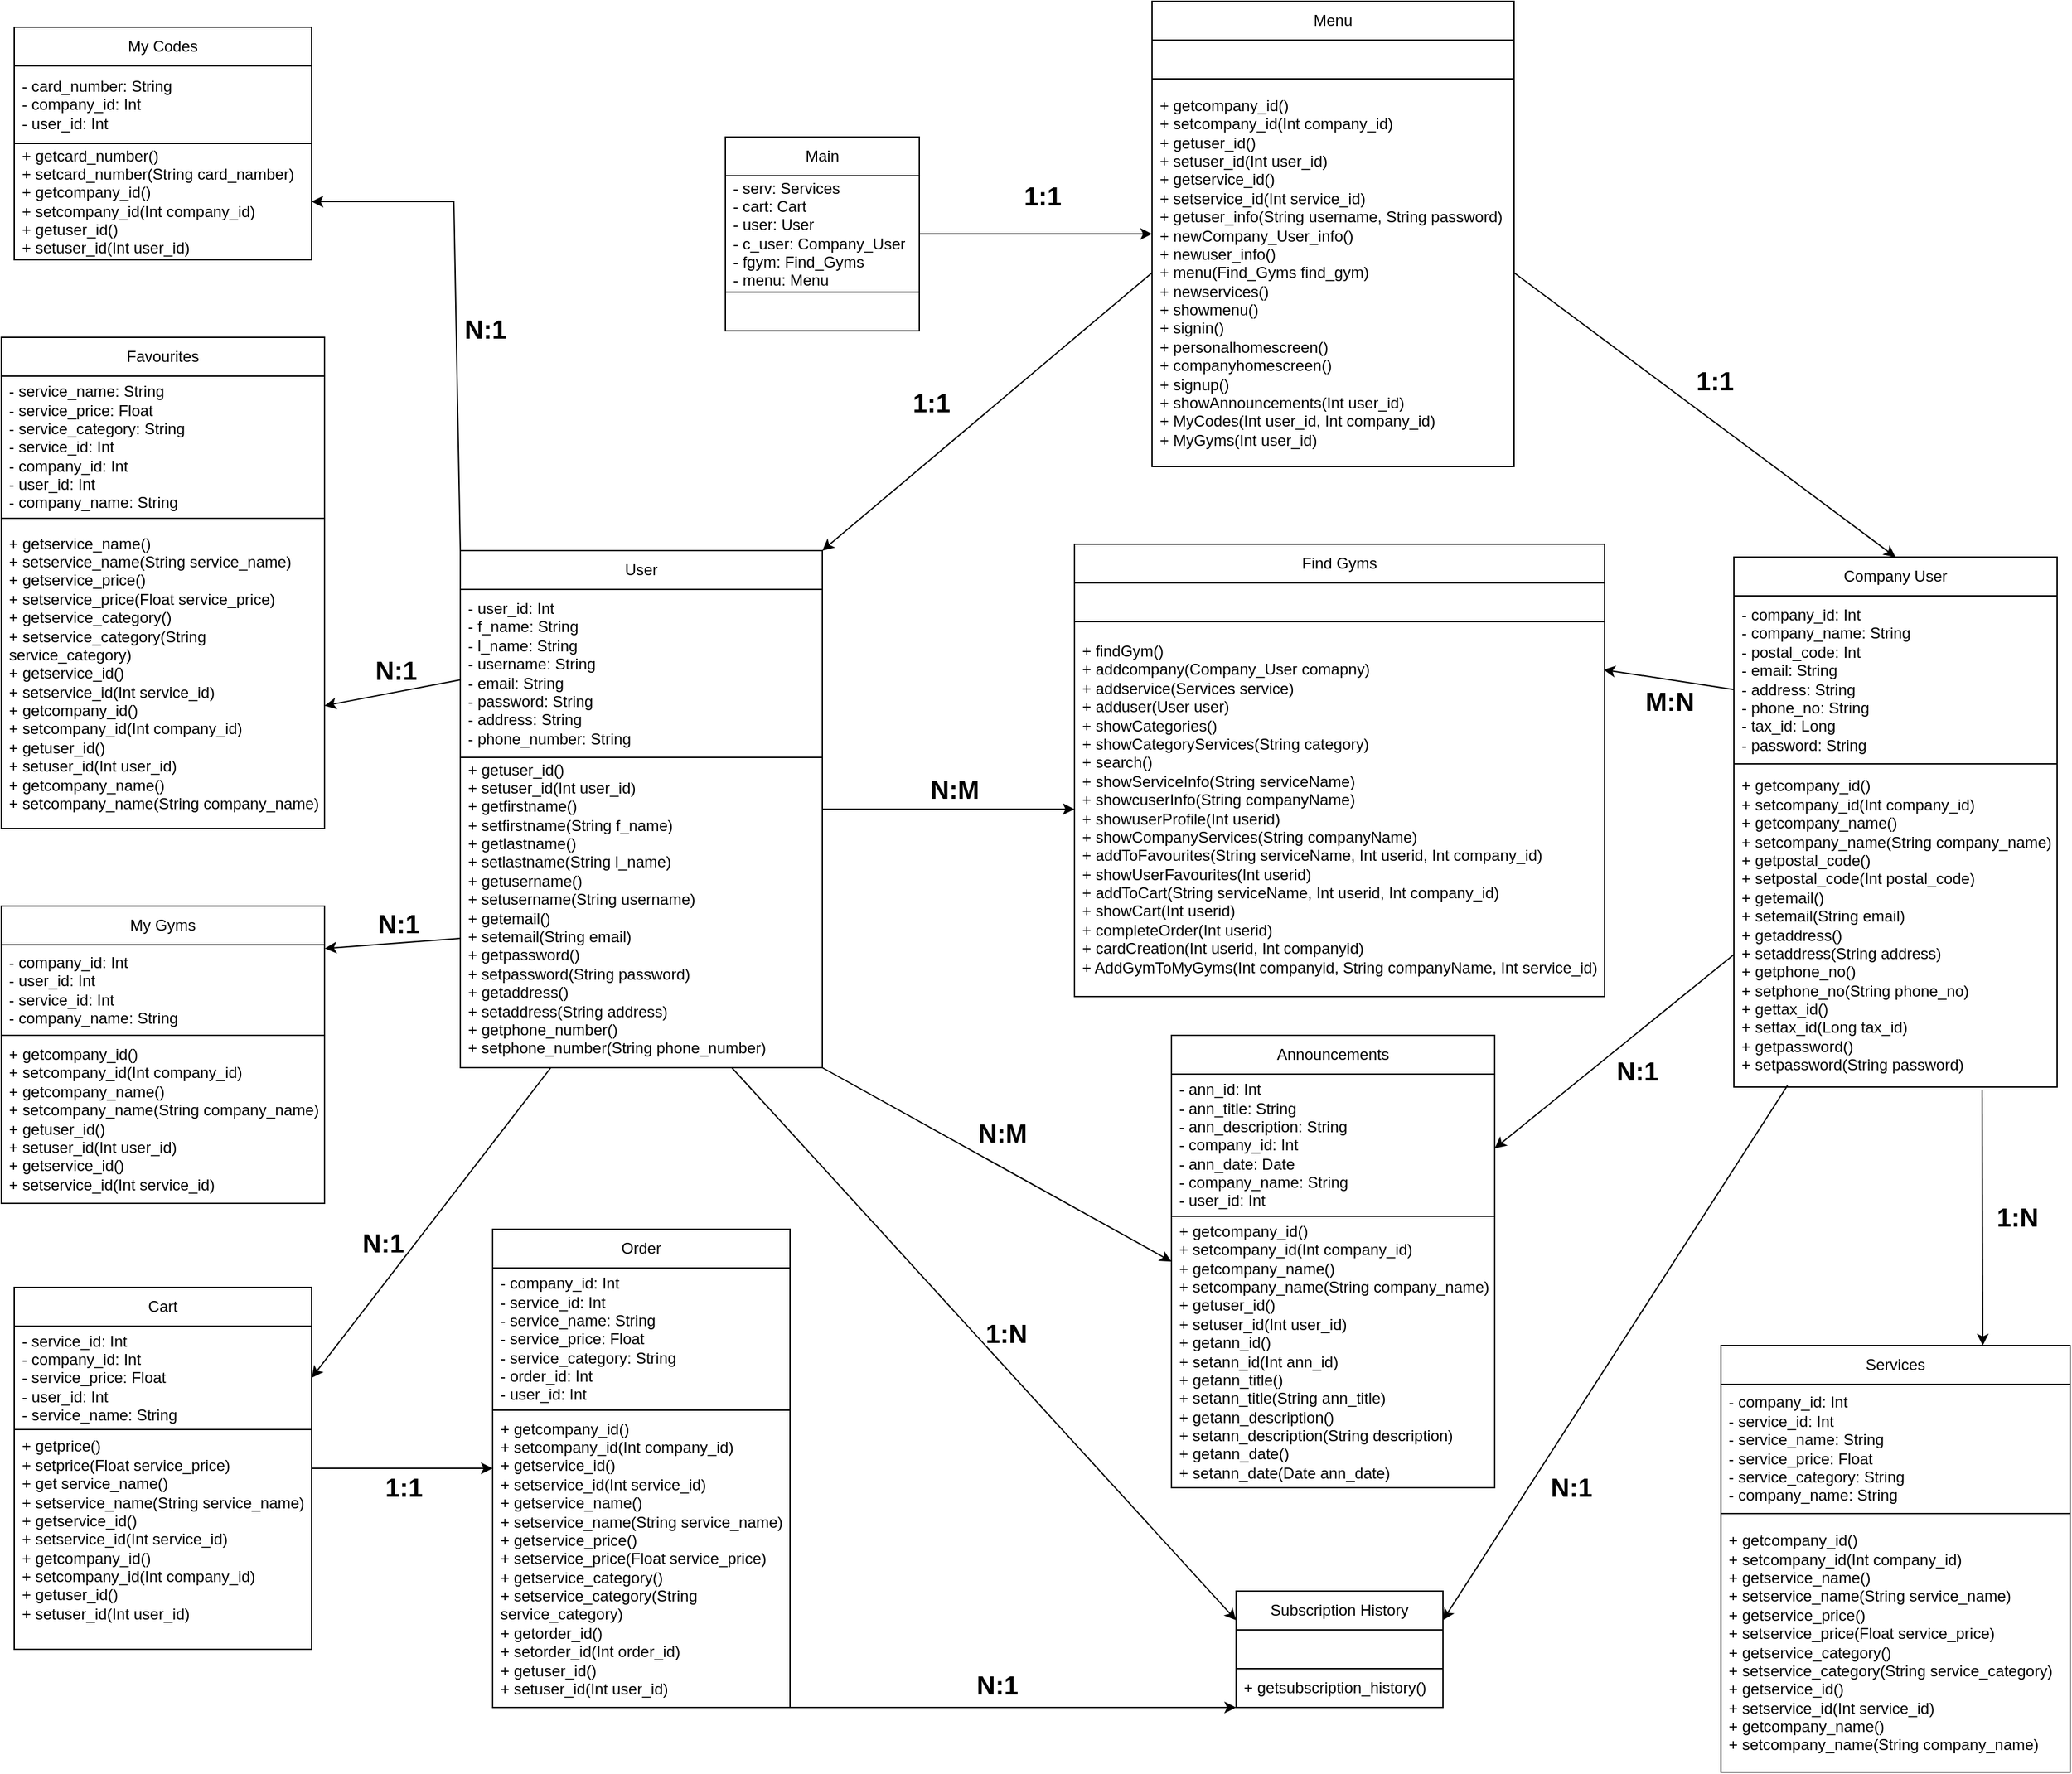 <mxfile version="27.1.1">
  <diagram name="Page-1" id="DIBcZ52hSFuPhpnZTQoB">
    <mxGraphModel dx="2605" dy="1450" grid="1" gridSize="10" guides="1" tooltips="1" connect="1" arrows="1" fold="1" page="1" pageScale="1" pageWidth="850" pageHeight="1100" background="light-dark(#FFFFFF,#FFFFFF)" math="0" shadow="0">
      <root>
        <mxCell id="0" />
        <mxCell id="1" parent="0" />
        <mxCell id="_ydNGUtrwnxu__iHTs8E-2" value="User" style="swimlane;fontStyle=0;childLayout=stackLayout;horizontal=1;startSize=30;horizontalStack=0;resizeParent=1;resizeParentMax=0;resizeLast=0;collapsible=1;marginBottom=0;whiteSpace=wrap;html=1;strokeColor=light-dark(#000000,#000000);fillColor=light-dark(#FFFFFF,#FFFFFF);fontColor=light-dark(#000000,#000000);" parent="1" vertex="1">
          <mxGeometry x="365" y="445" width="280" height="400" as="geometry" />
        </mxCell>
        <mxCell id="_ydNGUtrwnxu__iHTs8E-4" value="- user_id: Int&lt;div&gt;- f_name: String&lt;/div&gt;&lt;div&gt;- l_name: String&lt;/div&gt;&lt;div&gt;- username: String&lt;/div&gt;&lt;div&gt;- email: String&lt;/div&gt;&lt;div&gt;- password: String&lt;/div&gt;&lt;div&gt;- address: String&lt;/div&gt;&lt;div&gt;- phone_number: String&lt;/div&gt;" style="text;strokeColor=light-dark(#000000,#000000);fillColor=light-dark(#FFFFFF,#FFFFFF);align=left;verticalAlign=middle;spacingLeft=4;spacingRight=4;overflow=hidden;points=[[0,0.5],[1,0.5]];portConstraint=eastwest;rotatable=0;whiteSpace=wrap;html=1;fontColor=light-dark(#000000,#000000);" parent="_ydNGUtrwnxu__iHTs8E-2" vertex="1">
          <mxGeometry y="30" width="280" height="130" as="geometry" />
        </mxCell>
        <mxCell id="_ydNGUtrwnxu__iHTs8E-8" value="+ getuser_id()&lt;div&gt;+ setuser_id(Int user_id)&lt;/div&gt;&lt;div&gt;+ getfirstname()&lt;div&gt;+ setfirstname(String f_name)&lt;/div&gt;&lt;div&gt;+ getlastname()&lt;div&gt;+ setlastname(String l_name)&lt;/div&gt;&lt;div&gt;+ getusername()&lt;div&gt;+ setusername(String username)&lt;/div&gt;&lt;div&gt;+ getemail()&lt;div&gt;+ setemail(String email)&lt;/div&gt;&lt;div&gt;+ getpassword()&lt;div&gt;+ setpassword(String password)&lt;/div&gt;&lt;div&gt;+ getaddress()&lt;div&gt;+ setaddress(String address)&lt;/div&gt;&lt;div&gt;+ getphone_number()&lt;div&gt;+ setphone_number(String phone_number)&lt;/div&gt;&lt;div&gt;&lt;br&gt;&lt;/div&gt;&lt;/div&gt;&lt;/div&gt;&lt;/div&gt;&lt;/div&gt;&lt;/div&gt;&lt;/div&gt;&lt;/div&gt;" style="text;strokeColor=light-dark(#000000,#000000);fillColor=light-dark(#FFFFFF,#FFFFFF);align=left;verticalAlign=middle;spacingLeft=4;spacingRight=4;overflow=hidden;points=[[0,0.5],[1,0.5]];portConstraint=eastwest;rotatable=0;whiteSpace=wrap;html=1;fontColor=light-dark(#000000,#000000);" parent="_ydNGUtrwnxu__iHTs8E-2" vertex="1">
          <mxGeometry y="160" width="280" height="240" as="geometry" />
        </mxCell>
        <mxCell id="_ydNGUtrwnxu__iHTs8E-9" value="Cart" style="swimlane;fontStyle=0;childLayout=stackLayout;horizontal=1;startSize=30;horizontalStack=0;resizeParent=1;resizeParentMax=0;resizeLast=0;collapsible=1;marginBottom=0;whiteSpace=wrap;html=1;strokeColor=light-dark(#000000,#000000);fillColor=light-dark(#FFFFFF,#FFFFFF);fontColor=light-dark(#000000,#000000);" parent="1" vertex="1">
          <mxGeometry x="20" y="1015" width="230" height="280" as="geometry" />
        </mxCell>
        <mxCell id="_ydNGUtrwnxu__iHTs8E-10" value="- service_id: Int&lt;div&gt;- company_id: Int&lt;/div&gt;&lt;div&gt;- service_price: Float&lt;/div&gt;&lt;div&gt;- user_id: Int&lt;/div&gt;&lt;div&gt;- service_name: String&lt;/div&gt;" style="text;strokeColor=light-dark(#000000,#000000);fillColor=light-dark(#FFFFFF,#FFFFFF);align=left;verticalAlign=middle;spacingLeft=4;spacingRight=4;overflow=hidden;points=[[0,0.5],[1,0.5]];portConstraint=eastwest;rotatable=0;whiteSpace=wrap;html=1;fontColor=light-dark(#000000,#000000);" parent="_ydNGUtrwnxu__iHTs8E-9" vertex="1">
          <mxGeometry y="30" width="230" height="80" as="geometry" />
        </mxCell>
        <mxCell id="_ydNGUtrwnxu__iHTs8E-11" value="+ getprice()&lt;div&gt;+ setprice(Float service_price)&lt;/div&gt;&lt;div&gt;+ get service_name()&lt;/div&gt;&lt;div&gt;+ setservice_name(String service_name)&lt;/div&gt;&lt;div&gt;+ getservice_id()&lt;/div&gt;&lt;div&gt;+ setservice_id(Int service_id)&lt;/div&gt;&lt;div&gt;+ getcompany_id()&lt;/div&gt;&lt;div&gt;+ setcompany_id(Int company_id)&lt;/div&gt;&lt;div&gt;+ getuser_id()&lt;/div&gt;&lt;div&gt;+ setuser_id(Int user_id)&lt;/div&gt;&lt;div&gt;&lt;br&gt;&lt;/div&gt;" style="text;strokeColor=light-dark(#000000,#000000);fillColor=light-dark(#FFFFFF,#FFFFFF);align=left;verticalAlign=middle;spacingLeft=4;spacingRight=4;overflow=hidden;points=[[0,0.5],[1,0.5]];portConstraint=eastwest;rotatable=0;whiteSpace=wrap;html=1;fontColor=light-dark(#000000,#000000);" parent="_ydNGUtrwnxu__iHTs8E-9" vertex="1">
          <mxGeometry y="110" width="230" height="170" as="geometry" />
        </mxCell>
        <mxCell id="rbe2yqdiVSbnE7vsVnZQ-1" value="My Codes&lt;span style=&quot;color: rgba(0, 0, 0, 0); font-family: monospace; font-size: 0px; text-align: start; text-wrap-mode: nowrap;&quot;&gt;%3CmxGraphModel%3E%3Croot%3E%3CmxCell%20id%3D%220%22%2F%3E%3CmxCell%20id%3D%221%22%20parent%3D%220%22%2F%3E%3CmxCell%20id%3D%222%22%20value%3D%22List%22%20style%3D%22swimlane%3BfontStyle%3D0%3BchildLayout%3DstackLayout%3Bhorizontal%3D1%3BstartSize%3D30%3BhorizontalStack%3D0%3BresizeParent%3D1%3BresizeParentMax%3D0%3BresizeLast%3D0%3Bcollapsible%3D1%3BmarginBottom%3D0%3BwhiteSpace%3Dwrap%3Bhtml%3D1%3BstrokeColor%3Dlight-dark(%23000000%2C%23000000)%3BfillColor%3Dlight-dark(%23FFFFFF%2C%23FFFFFF)%3BfontColor%3Dlight-dark(%23000000%2C%23000000)%3B%22%20vertex%3D%221%22%20parent%3D%221%22%3E%3CmxGeometry%20x%3D%22190%22%20y%3D%22260%22%20width%3D%22140%22%20height%3D%2290%22%20as%3D%22geometry%22%2F%3E%3C%2FmxCell%3E%3CmxCell%20id%3D%223%22%20value%3D%22Item%202%22%20style%3D%22text%3BstrokeColor%3Dlight-dark(%23000000%2C%23000000)%3BfillColor%3Dlight-dark(%23FFFFFF%2C%23FFFFFF)%3Balign%3Dleft%3BverticalAlign%3Dmiddle%3BspacingLeft%3D4%3BspacingRight%3D4%3Boverflow%3Dhidden%3Bpoints%3D%5B%5B0%2C0.5%5D%2C%5B1%2C0.5%5D%5D%3BportConstraint%3Deastwest%3Brotatable%3D0%3BwhiteSpace%3Dwrap%3Bhtml%3D1%3BfontColor%3Dlight-dark(%23000000%2C%23000000)%3B%22%20vertex%3D%221%22%20parent%3D%222%22%3E%3CmxGeometry%20y%3D%2230%22%20width%3D%22140%22%20height%3D%2230%22%20as%3D%22geometry%22%2F%3E%3C%2FmxCell%3E%3CmxCell%20id%3D%224%22%20value%3D%22Item%202%22%20style%3D%22text%3BstrokeColor%3Dlight-dark(%23000000%2C%23000000)%3BfillColor%3Dlight-dark(%23FFFFFF%2C%23FFFFFF)%3Balign%3Dleft%3BverticalAlign%3Dmiddle%3BspacingLeft%3D4%3BspacingRight%3D4%3Boverflow%3Dhidden%3Bpoints%3D%5B%5B0%2C0.5%5D%2C%5B1%2C0.5%5D%5D%3BportConstraint%3Deastwest%3Brotatable%3D0%3BwhiteSpace%3Dwrap%3Bhtml%3D1%3BfontColor%3Dlight-dark(%23000000%2C%23000000)%3B%22%20vertex%3D%221%22%20parent%3D%222%22%3E%3CmxGeometry%20y%3D%2260%22%20width%3D%22140%22%20height%3D%2230%22%20as%3D%22geometry%22%2F%3E%3C%2FmxCell%3E%3C%2Froot%3E%3C%2FmxGraphModel%3E&lt;/span&gt;" style="swimlane;fontStyle=0;childLayout=stackLayout;horizontal=1;startSize=30;horizontalStack=0;resizeParent=1;resizeParentMax=0;resizeLast=0;collapsible=1;marginBottom=0;whiteSpace=wrap;html=1;strokeColor=light-dark(#000000,#000000);fillColor=light-dark(#FFFFFF,#FFFFFF);fontColor=light-dark(#000000,#000000);" parent="1" vertex="1">
          <mxGeometry x="20" y="40" width="230" height="180" as="geometry" />
        </mxCell>
        <mxCell id="rbe2yqdiVSbnE7vsVnZQ-2" value="- card_number: String&lt;div&gt;- company_id: Int&lt;/div&gt;&lt;div&gt;- user_id: Int&lt;/div&gt;" style="text;strokeColor=light-dark(#000000,#000000);fillColor=light-dark(#FFFFFF,#FFFFFF);align=left;verticalAlign=middle;spacingLeft=4;spacingRight=4;overflow=hidden;points=[[0,0.5],[1,0.5]];portConstraint=eastwest;rotatable=0;whiteSpace=wrap;html=1;fontColor=light-dark(#000000,#000000);" parent="rbe2yqdiVSbnE7vsVnZQ-1" vertex="1">
          <mxGeometry y="30" width="230" height="60" as="geometry" />
        </mxCell>
        <mxCell id="rbe2yqdiVSbnE7vsVnZQ-3" value="+ getcard_number()&lt;div&gt;+ setcard_number(String card_namber)&lt;/div&gt;&lt;div&gt;+ getcompany_id()&lt;/div&gt;&lt;div&gt;+ setcompany_id(Int company_id)&lt;/div&gt;&lt;div&gt;+ getuser_id()&lt;/div&gt;&lt;div&gt;+ setuser_id(Int user_id)&lt;/div&gt;" style="text;strokeColor=light-dark(#000000,#000000);fillColor=light-dark(#FFFFFF,#FFFFFF);align=left;verticalAlign=middle;spacingLeft=4;spacingRight=4;overflow=hidden;points=[[0,0.5],[1,0.5]];portConstraint=eastwest;rotatable=0;whiteSpace=wrap;html=1;fontColor=light-dark(#000000,#000000);" parent="rbe2yqdiVSbnE7vsVnZQ-1" vertex="1">
          <mxGeometry y="90" width="230" height="90" as="geometry" />
        </mxCell>
        <mxCell id="rbe2yqdiVSbnE7vsVnZQ-4" value="Favourites" style="swimlane;fontStyle=0;childLayout=stackLayout;horizontal=1;startSize=30;horizontalStack=0;resizeParent=1;resizeParentMax=0;resizeLast=0;collapsible=1;marginBottom=0;whiteSpace=wrap;html=1;strokeColor=light-dark(#000000,#000000);fillColor=light-dark(#FFFFFF,#FFFFFF);fontColor=light-dark(#000000,#000000);" parent="1" vertex="1">
          <mxGeometry x="10" y="280" width="250" height="380" as="geometry" />
        </mxCell>
        <mxCell id="rbe2yqdiVSbnE7vsVnZQ-5" value="- service_name: String&lt;div&gt;- service_price: Float&lt;/div&gt;&lt;div&gt;- service_category: String&lt;/div&gt;&lt;div&gt;- service_id: Int&lt;/div&gt;&lt;div&gt;- company_id: Int&lt;/div&gt;&lt;div&gt;- user_id: Int&lt;/div&gt;&lt;div&gt;- company_name: String&lt;/div&gt;" style="text;strokeColor=light-dark(#000000,#000000);fillColor=light-dark(#FFFFFF,#FFFFFF);align=left;verticalAlign=middle;spacingLeft=4;spacingRight=4;overflow=hidden;points=[[0,0.5],[1,0.5]];portConstraint=eastwest;rotatable=0;whiteSpace=wrap;html=1;fontColor=light-dark(#000000,#000000);" parent="rbe2yqdiVSbnE7vsVnZQ-4" vertex="1">
          <mxGeometry y="30" width="250" height="110" as="geometry" />
        </mxCell>
        <mxCell id="rbe2yqdiVSbnE7vsVnZQ-6" value="+ getservice_name()&lt;div&gt;+ setservice_name(String service_name)&lt;/div&gt;&lt;div&gt;+ getservice_price()&lt;/div&gt;&lt;div&gt;+ setservice_price(Float service_price)&lt;/div&gt;&lt;div&gt;+ getservice_category()&lt;/div&gt;&lt;div&gt;+ setservice_category(String service_category)&lt;/div&gt;&lt;div&gt;+ getservice_id()&lt;/div&gt;&lt;div&gt;+ setservice_id(Int service_id)&lt;/div&gt;&lt;div&gt;+ getcompany_id()&lt;/div&gt;&lt;div&gt;+ setcompany_id(Int company_id)&lt;/div&gt;&lt;div&gt;+ getuser_id()&lt;/div&gt;&lt;div&gt;+ setuser_id(Int user_id)&lt;/div&gt;&lt;div&gt;+ getcompany_name()&lt;/div&gt;&lt;div&gt;+ setcompany_name(String company_name)&lt;/div&gt;" style="text;strokeColor=light-dark(#000000,#000000);fillColor=light-dark(#FFFFFF,#FFFFFF);align=left;verticalAlign=middle;spacingLeft=4;spacingRight=4;overflow=hidden;points=[[0,0.5],[1,0.5]];portConstraint=eastwest;rotatable=0;whiteSpace=wrap;html=1;fontColor=light-dark(#000000,#000000);" parent="rbe2yqdiVSbnE7vsVnZQ-4" vertex="1">
          <mxGeometry y="140" width="250" height="240" as="geometry" />
        </mxCell>
        <mxCell id="rbe2yqdiVSbnE7vsVnZQ-7" value="My Gyms" style="swimlane;fontStyle=0;childLayout=stackLayout;horizontal=1;startSize=30;horizontalStack=0;resizeParent=1;resizeParentMax=0;resizeLast=0;collapsible=1;marginBottom=0;whiteSpace=wrap;html=1;strokeColor=light-dark(#000000,#000000);fillColor=light-dark(#FFFFFF,#FFFFFF);fontColor=light-dark(#000000,#000000);" parent="1" vertex="1">
          <mxGeometry x="10" y="720" width="250" height="230" as="geometry" />
        </mxCell>
        <mxCell id="rbe2yqdiVSbnE7vsVnZQ-8" value="- company_id: Int&lt;div&gt;- user_id: Int&lt;/div&gt;&lt;div&gt;- service_id: Int&lt;/div&gt;&lt;div&gt;- company_name: String&lt;/div&gt;" style="text;strokeColor=light-dark(#000000,#000000);fillColor=light-dark(#FFFFFF,#FFFFFF);align=left;verticalAlign=middle;spacingLeft=4;spacingRight=4;overflow=hidden;points=[[0,0.5],[1,0.5]];portConstraint=eastwest;rotatable=0;whiteSpace=wrap;html=1;fontColor=light-dark(#000000,#000000);" parent="rbe2yqdiVSbnE7vsVnZQ-7" vertex="1">
          <mxGeometry y="30" width="250" height="70" as="geometry" />
        </mxCell>
        <mxCell id="rbe2yqdiVSbnE7vsVnZQ-9" value="+ getcompany_id()&lt;div&gt;+ setcompany_id(Int company_id)&lt;/div&gt;&lt;div&gt;+ getcompany_name()&lt;/div&gt;&lt;div&gt;+ setcompany_name(String company_name)&lt;/div&gt;&lt;div&gt;+ getuser_id()&lt;/div&gt;&lt;div&gt;+ setuser_id(Int user_id)&lt;/div&gt;&lt;div&gt;+ getservice_id()&lt;/div&gt;&lt;div&gt;+ setservice_id(Int service_id)&lt;/div&gt;" style="text;strokeColor=light-dark(#000000,#000000);fillColor=light-dark(#FFFFFF,#FFFFFF);align=left;verticalAlign=middle;spacingLeft=4;spacingRight=4;overflow=hidden;points=[[0,0.5],[1,0.5]];portConstraint=eastwest;rotatable=0;whiteSpace=wrap;html=1;fontColor=light-dark(#000000,#000000);" parent="rbe2yqdiVSbnE7vsVnZQ-7" vertex="1">
          <mxGeometry y="100" width="250" height="130" as="geometry" />
        </mxCell>
        <mxCell id="rbe2yqdiVSbnE7vsVnZQ-10" value="Find Gyms" style="swimlane;fontStyle=0;childLayout=stackLayout;horizontal=1;startSize=30;horizontalStack=0;resizeParent=1;resizeParentMax=0;resizeLast=0;collapsible=1;marginBottom=0;whiteSpace=wrap;html=1;strokeColor=light-dark(#000000,#000000);fillColor=light-dark(#FFFFFF,#FFFFFF);fontColor=light-dark(#000000,#000000);" parent="1" vertex="1">
          <mxGeometry x="840" y="440" width="410" height="350" as="geometry" />
        </mxCell>
        <mxCell id="rbe2yqdiVSbnE7vsVnZQ-11" value="" style="text;strokeColor=light-dark(#000000,#000000);fillColor=light-dark(#FFFFFF,#FFFFFF);align=left;verticalAlign=middle;spacingLeft=4;spacingRight=4;overflow=hidden;points=[[0,0.5],[1,0.5]];portConstraint=eastwest;rotatable=0;whiteSpace=wrap;html=1;fontColor=light-dark(#000000,#000000);" parent="rbe2yqdiVSbnE7vsVnZQ-10" vertex="1">
          <mxGeometry y="30" width="410" height="30" as="geometry" />
        </mxCell>
        <mxCell id="rbe2yqdiVSbnE7vsVnZQ-12" value="+ findGym()&lt;div&gt;+ addcompany(Company_User comapny)&lt;/div&gt;&lt;div&gt;+ addservice(Services service)&lt;/div&gt;&lt;div&gt;+ adduser(User user)&lt;/div&gt;&lt;div&gt;+ showCategories()&lt;/div&gt;&lt;div&gt;+ showCategoryServices(String category)&lt;/div&gt;&lt;div&gt;+ search()&lt;/div&gt;&lt;div&gt;+ showServiceInfo(String serviceName)&lt;/div&gt;&lt;div&gt;+ showcuserInfo(String companyName)&lt;/div&gt;&lt;div&gt;+ showuserProfile(Int userid&lt;span style=&quot;background-color: transparent;&quot;&gt;)&lt;/span&gt;&lt;/div&gt;&lt;div&gt;&lt;span style=&quot;background-color: transparent;&quot;&gt;+ showCompanyServices(String companyName)&lt;/span&gt;&lt;/div&gt;&lt;div&gt;&lt;span style=&quot;background-color: transparent;&quot;&gt;+ addToFavourites(String serviceName, Int userid, Int company_id)&lt;/span&gt;&lt;/div&gt;&lt;div&gt;+ showUserFavourites(Int userid)&lt;/div&gt;&lt;div&gt;+ addToCart(String serviceName, Int userid, Int company_id)&lt;/div&gt;&lt;div&gt;+ showCart(Int userid)&lt;/div&gt;&lt;div&gt;+ completeOrder(Int userid)&lt;/div&gt;&lt;div&gt;+ cardCreation(Int userid, Int companyid)&lt;/div&gt;&lt;div&gt;+ AddGymToMyGyms(Int companyid, String companyName, Int service_id)&lt;/div&gt;" style="text;strokeColor=light-dark(#000000,#000000);fillColor=light-dark(#FFFFFF,#FFFFFF);align=left;verticalAlign=middle;spacingLeft=4;spacingRight=4;overflow=hidden;points=[[0,0.5],[1,0.5]];portConstraint=eastwest;rotatable=0;whiteSpace=wrap;html=1;fontColor=light-dark(#000000,#000000);" parent="rbe2yqdiVSbnE7vsVnZQ-10" vertex="1">
          <mxGeometry y="60" width="410" height="290" as="geometry" />
        </mxCell>
        <mxCell id="rbe2yqdiVSbnE7vsVnZQ-16" value="Company User" style="swimlane;fontStyle=0;childLayout=stackLayout;horizontal=1;startSize=30;horizontalStack=0;resizeParent=1;resizeParentMax=0;resizeLast=0;collapsible=1;marginBottom=0;whiteSpace=wrap;html=1;strokeColor=light-dark(#000000,#000000);fillColor=light-dark(#FFFFFF,#FFFFFF);fontColor=light-dark(#000000,#000000);" parent="1" vertex="1">
          <mxGeometry x="1350" y="450" width="250" height="410" as="geometry" />
        </mxCell>
        <mxCell id="rbe2yqdiVSbnE7vsVnZQ-17" value="- company_id: Int&lt;div&gt;- company_name: String&lt;/div&gt;&lt;div&gt;- postal_code: Int&lt;/div&gt;&lt;div&gt;- email: String&lt;/div&gt;&lt;div&gt;- address: String&lt;/div&gt;&lt;div&gt;- phone_no: String&lt;/div&gt;&lt;div&gt;- tax_id: Long&lt;/div&gt;&lt;div&gt;- password: String&lt;/div&gt;" style="text;strokeColor=light-dark(#000000,#000000);fillColor=light-dark(#FFFFFF,#FFFFFF);align=left;verticalAlign=middle;spacingLeft=4;spacingRight=4;overflow=hidden;points=[[0,0.5],[1,0.5]];portConstraint=eastwest;rotatable=0;whiteSpace=wrap;html=1;fontColor=light-dark(#000000,#000000);" parent="rbe2yqdiVSbnE7vsVnZQ-16" vertex="1">
          <mxGeometry y="30" width="250" height="130" as="geometry" />
        </mxCell>
        <mxCell id="rbe2yqdiVSbnE7vsVnZQ-18" value="&lt;div&gt;&lt;span style=&quot;background-color: transparent;&quot;&gt;+ getcompany_id()&lt;/span&gt;&lt;/div&gt;&lt;div&gt;+ setcompany_id(Int company_id)&lt;/div&gt;&lt;div&gt;+ getcompany_name()&lt;/div&gt;&lt;div&gt;+ setcompany_name(String company_name)&lt;/div&gt;&lt;div&gt;&lt;div&gt;&lt;span style=&quot;background-color: transparent;&quot;&gt;+ getpostal_code()&lt;/span&gt;&lt;/div&gt;&lt;div&gt;+ setpostal_code(Int postal_code)&lt;/div&gt;&lt;div&gt;+ getemail()&lt;/div&gt;&lt;div&gt;+ setemail(String email)&lt;/div&gt;&lt;/div&gt;&lt;div&gt;&lt;div&gt;&lt;span style=&quot;background-color: transparent;&quot;&gt;+ getaddress()&lt;/span&gt;&lt;/div&gt;&lt;div&gt;+ setaddress(String address)&lt;/div&gt;&lt;div&gt;+ getphone_no()&lt;/div&gt;&lt;div&gt;+ setphone_no(String phone_no)&lt;/div&gt;&lt;/div&gt;&lt;div&gt;&lt;div&gt;&lt;span style=&quot;background-color: transparent;&quot;&gt;+ gettax_id()&lt;/span&gt;&lt;/div&gt;&lt;div&gt;+ settax_id(Long tax_id)&lt;/div&gt;&lt;div&gt;+ getpassword()&lt;/div&gt;&lt;div&gt;+ setpassword(String password)&lt;/div&gt;&lt;/div&gt;" style="text;strokeColor=light-dark(#000000,#000000);fillColor=light-dark(#FFFFFF,#FFFFFF);align=left;verticalAlign=middle;spacingLeft=4;spacingRight=4;overflow=hidden;points=[[0,0.5],[1,0.5]];portConstraint=eastwest;rotatable=0;whiteSpace=wrap;html=1;fontColor=light-dark(#000000,#000000);" parent="rbe2yqdiVSbnE7vsVnZQ-16" vertex="1">
          <mxGeometry y="160" width="250" height="250" as="geometry" />
        </mxCell>
        <mxCell id="rbe2yqdiVSbnE7vsVnZQ-19" value="Subscription History" style="swimlane;fontStyle=0;childLayout=stackLayout;horizontal=1;startSize=30;horizontalStack=0;resizeParent=1;resizeParentMax=0;resizeLast=0;collapsible=1;marginBottom=0;whiteSpace=wrap;html=1;strokeColor=light-dark(#000000,#000000);fillColor=light-dark(#FFFFFF,#FFFFFF);fontColor=light-dark(#000000,#000000);" parent="1" vertex="1">
          <mxGeometry x="965" y="1250" width="160" height="90" as="geometry" />
        </mxCell>
        <mxCell id="rbe2yqdiVSbnE7vsVnZQ-20" value="" style="text;strokeColor=light-dark(#000000,#000000);fillColor=light-dark(#FFFFFF,#FFFFFF);align=left;verticalAlign=middle;spacingLeft=4;spacingRight=4;overflow=hidden;points=[[0,0.5],[1,0.5]];portConstraint=eastwest;rotatable=0;whiteSpace=wrap;html=1;fontColor=light-dark(#000000,#000000);" parent="rbe2yqdiVSbnE7vsVnZQ-19" vertex="1">
          <mxGeometry y="30" width="160" height="30" as="geometry" />
        </mxCell>
        <mxCell id="rbe2yqdiVSbnE7vsVnZQ-21" value="+ getsubscription_history()" style="text;strokeColor=light-dark(#000000,#000000);fillColor=light-dark(#FFFFFF,#FFFFFF);align=left;verticalAlign=middle;spacingLeft=4;spacingRight=4;overflow=hidden;points=[[0,0.5],[1,0.5]];portConstraint=eastwest;rotatable=0;whiteSpace=wrap;html=1;fontColor=light-dark(#000000,#000000);" parent="rbe2yqdiVSbnE7vsVnZQ-19" vertex="1">
          <mxGeometry y="60" width="160" height="30" as="geometry" />
        </mxCell>
        <mxCell id="rbe2yqdiVSbnE7vsVnZQ-22" value="Services" style="swimlane;fontStyle=0;childLayout=stackLayout;horizontal=1;startSize=30;horizontalStack=0;resizeParent=1;resizeParentMax=0;resizeLast=0;collapsible=1;marginBottom=0;whiteSpace=wrap;html=1;strokeColor=light-dark(#000000,#000000);fillColor=light-dark(#FFFFFF,#FFFFFF);fontColor=light-dark(#000000,#000000);" parent="1" vertex="1">
          <mxGeometry x="1340" y="1060" width="270" height="330" as="geometry" />
        </mxCell>
        <mxCell id="rbe2yqdiVSbnE7vsVnZQ-23" value="- company_id: Int&lt;div&gt;- service_id: Int&lt;/div&gt;&lt;div&gt;- service_name: String&lt;/div&gt;&lt;div&gt;- service_price: Float&lt;/div&gt;&lt;div&gt;- service_category: String&lt;/div&gt;&lt;div&gt;- company_name: String&lt;/div&gt;" style="text;strokeColor=light-dark(#000000,#000000);fillColor=light-dark(#FFFFFF,#FFFFFF);align=left;verticalAlign=middle;spacingLeft=4;spacingRight=4;overflow=hidden;points=[[0,0.5],[1,0.5]];portConstraint=eastwest;rotatable=0;whiteSpace=wrap;html=1;fontColor=light-dark(#000000,#000000);" parent="rbe2yqdiVSbnE7vsVnZQ-22" vertex="1">
          <mxGeometry y="30" width="270" height="100" as="geometry" />
        </mxCell>
        <mxCell id="rbe2yqdiVSbnE7vsVnZQ-24" value="&lt;div&gt;+ getcompany_id()&lt;/div&gt;&lt;div&gt;+ setcompany_id(Int company_id)&lt;/div&gt;&lt;div&gt;+ getservice_name()&lt;div&gt;+ setservice_name(String service_name)&lt;/div&gt;&lt;div&gt;+ getservice_price()&lt;/div&gt;&lt;div&gt;+ setservice_price(Float service_price)&lt;/div&gt;&lt;div&gt;+ getservice_category()&lt;/div&gt;&lt;div&gt;+ setservice_category(String service_category)&lt;/div&gt;&lt;div&gt;+ getservice_id()&lt;/div&gt;&lt;div&gt;+ setservice_id(Int service_id)&lt;/div&gt;&lt;div&gt;&lt;span style=&quot;background-color: transparent;&quot;&gt;+ getcompany_name()&lt;/span&gt;&lt;/div&gt;&lt;div&gt;+ setcompany_name(String company_name)&lt;/div&gt;&lt;/div&gt;" style="text;strokeColor=light-dark(#000000,#000000);fillColor=light-dark(#FFFFFF,#FFFFFF);align=left;verticalAlign=middle;spacingLeft=4;spacingRight=4;overflow=hidden;points=[[0,0.5],[1,0.5]];portConstraint=eastwest;rotatable=0;whiteSpace=wrap;html=1;fontColor=light-dark(#000000,#000000);" parent="rbe2yqdiVSbnE7vsVnZQ-22" vertex="1">
          <mxGeometry y="130" width="270" height="200" as="geometry" />
        </mxCell>
        <mxCell id="rbe2yqdiVSbnE7vsVnZQ-32" value="" style="endArrow=classic;html=1;rounded=0;strokeColor=light-dark(#000000,#000000);entryX=0;entryY=0.5;entryDx=0;entryDy=0;exitX=1;exitY=0.5;exitDx=0;exitDy=0;" parent="1" source="_ydNGUtrwnxu__iHTs8E-2" target="rbe2yqdiVSbnE7vsVnZQ-12" edge="1">
          <mxGeometry width="50" height="50" relative="1" as="geometry">
            <mxPoint x="420" y="356" as="sourcePoint" />
            <mxPoint x="580" y="463" as="targetPoint" />
            <Array as="points" />
          </mxGeometry>
        </mxCell>
        <mxCell id="rbe2yqdiVSbnE7vsVnZQ-33" value="" style="endArrow=classic;html=1;rounded=0;strokeColor=light-dark(#000000,#000000);entryX=1;entryY=0.75;entryDx=0;entryDy=0;exitX=0;exitY=0.25;exitDx=0;exitDy=0;" parent="1" target="rbe2yqdiVSbnE7vsVnZQ-4" edge="1" source="_ydNGUtrwnxu__iHTs8E-2">
          <mxGeometry width="50" height="50" relative="1" as="geometry">
            <mxPoint x="230" y="466" as="sourcePoint" />
            <mxPoint x="240" y="558" as="targetPoint" />
            <Array as="points" />
          </mxGeometry>
        </mxCell>
        <mxCell id="rbe2yqdiVSbnE7vsVnZQ-34" value="" style="endArrow=classic;html=1;rounded=0;strokeColor=light-dark(#000000,#000000);exitX=0;exitY=0;exitDx=0;exitDy=0;entryX=1;entryY=0.75;entryDx=0;entryDy=0;" parent="1" source="_ydNGUtrwnxu__iHTs8E-2" target="rbe2yqdiVSbnE7vsVnZQ-1" edge="1">
          <mxGeometry width="50" height="50" relative="1" as="geometry">
            <mxPoint x="210" y="358" as="sourcePoint" />
            <mxPoint x="310" y="286" as="targetPoint" />
            <Array as="points">
              <mxPoint x="360" y="175" />
            </Array>
          </mxGeometry>
        </mxCell>
        <mxCell id="fd8RUs7CUl5_DiuP1nIO-7" value="Order" style="swimlane;fontStyle=0;childLayout=stackLayout;horizontal=1;startSize=30;horizontalStack=0;resizeParent=1;resizeParentMax=0;resizeLast=0;collapsible=1;marginBottom=0;whiteSpace=wrap;html=1;strokeColor=light-dark(#000000,#000000);fillColor=light-dark(#FFFFFF,#FFFFFF);fontColor=light-dark(#000000,#000000);" vertex="1" parent="1">
          <mxGeometry x="390" y="970" width="230" height="370" as="geometry" />
        </mxCell>
        <mxCell id="fd8RUs7CUl5_DiuP1nIO-8" value="- company_id: Int&lt;div&gt;- service_id: Int&lt;/div&gt;&lt;div&gt;- service_name: String&lt;/div&gt;&lt;div&gt;- service_price: Float&lt;/div&gt;&lt;div&gt;- service_category: String&lt;/div&gt;&lt;div&gt;- order_id: Int&lt;/div&gt;&lt;div&gt;- user_id: Int&lt;/div&gt;" style="text;strokeColor=light-dark(#000000,#000000);fillColor=light-dark(#FFFFFF,#FFFFFF);align=left;verticalAlign=middle;spacingLeft=4;spacingRight=4;overflow=hidden;points=[[0,0.5],[1,0.5]];portConstraint=eastwest;rotatable=0;whiteSpace=wrap;html=1;fontColor=light-dark(#000000,#000000);" vertex="1" parent="fd8RUs7CUl5_DiuP1nIO-7">
          <mxGeometry y="30" width="230" height="110" as="geometry" />
        </mxCell>
        <mxCell id="fd8RUs7CUl5_DiuP1nIO-9" value="+ getcompany_id()&lt;div&gt;+ setcompany_id(Int company_id)&lt;/div&gt;&lt;div&gt;+ getservice_id()&lt;/div&gt;&lt;div&gt;+ setservice_id(Int service_id)&lt;/div&gt;&lt;div&gt;+ getservice_name()&lt;/div&gt;&lt;div&gt;+ setservice_name(String service_name)&lt;/div&gt;&lt;div&gt;+ getservice_price()&lt;/div&gt;&lt;div&gt;+ setservice_price(Float service_price)&lt;/div&gt;&lt;div&gt;+ getservice_category()&lt;/div&gt;&lt;div&gt;+ setservice_category(String service_category)&lt;br&gt;+ getorder_id()&lt;/div&gt;&lt;div&gt;+ setorder_id(Int order_id)&lt;/div&gt;&lt;div&gt;+ getuser_id()&lt;/div&gt;&lt;div&gt;+ setuser_id(Int user_id)&lt;/div&gt;" style="text;strokeColor=light-dark(#000000,#000000);fillColor=light-dark(#FFFFFF,#FFFFFF);align=left;verticalAlign=middle;spacingLeft=4;spacingRight=4;overflow=hidden;points=[[0,0.5],[1,0.5]];portConstraint=eastwest;rotatable=0;whiteSpace=wrap;html=1;fontColor=light-dark(#000000,#000000);" vertex="1" parent="fd8RUs7CUl5_DiuP1nIO-7">
          <mxGeometry y="140" width="230" height="230" as="geometry" />
        </mxCell>
        <mxCell id="fd8RUs7CUl5_DiuP1nIO-10" value="Main" style="swimlane;fontStyle=0;childLayout=stackLayout;horizontal=1;startSize=30;horizontalStack=0;resizeParent=1;resizeParentMax=0;resizeLast=0;collapsible=1;marginBottom=0;whiteSpace=wrap;html=1;strokeColor=light-dark(#000000,#000000);fillColor=light-dark(#FFFFFF,#FFFFFF);fontColor=light-dark(#000000,#000000);" vertex="1" parent="1">
          <mxGeometry x="570" y="125" width="150" height="150" as="geometry" />
        </mxCell>
        <mxCell id="fd8RUs7CUl5_DiuP1nIO-11" value="- serv: Services&lt;div&gt;- cart: Cart&lt;/div&gt;&lt;div&gt;- user: User&lt;/div&gt;&lt;div&gt;- c_user: Company_User&lt;/div&gt;&lt;div&gt;- fgym: Find_Gyms&lt;/div&gt;&lt;div&gt;- menu: Menu&lt;/div&gt;" style="text;strokeColor=light-dark(#000000,#000000);fillColor=light-dark(#FFFFFF,#FFFFFF);align=left;verticalAlign=middle;spacingLeft=4;spacingRight=4;overflow=hidden;points=[[0,0.5],[1,0.5]];portConstraint=eastwest;rotatable=0;whiteSpace=wrap;html=1;fontColor=light-dark(#000000,#000000);" vertex="1" parent="fd8RUs7CUl5_DiuP1nIO-10">
          <mxGeometry y="30" width="150" height="90" as="geometry" />
        </mxCell>
        <mxCell id="fd8RUs7CUl5_DiuP1nIO-12" value="" style="text;strokeColor=light-dark(#000000,#000000);fillColor=light-dark(#FFFFFF,#FFFFFF);align=left;verticalAlign=middle;spacingLeft=4;spacingRight=4;overflow=hidden;points=[[0,0.5],[1,0.5]];portConstraint=eastwest;rotatable=0;whiteSpace=wrap;html=1;fontColor=light-dark(#000000,#000000);" vertex="1" parent="fd8RUs7CUl5_DiuP1nIO-10">
          <mxGeometry y="120" width="150" height="30" as="geometry" />
        </mxCell>
        <mxCell id="fd8RUs7CUl5_DiuP1nIO-13" value="Menu" style="swimlane;fontStyle=0;childLayout=stackLayout;horizontal=1;startSize=30;horizontalStack=0;resizeParent=1;resizeParentMax=0;resizeLast=0;collapsible=1;marginBottom=0;whiteSpace=wrap;html=1;strokeColor=light-dark(#000000,#000000);fillColor=light-dark(#FFFFFF,#FFFFFF);fontColor=light-dark(#000000,#000000);" vertex="1" parent="1">
          <mxGeometry x="900" y="20" width="280" height="360" as="geometry" />
        </mxCell>
        <mxCell id="fd8RUs7CUl5_DiuP1nIO-14" value="" style="text;strokeColor=light-dark(#000000,#000000);fillColor=light-dark(#FFFFFF,#FFFFFF);align=left;verticalAlign=middle;spacingLeft=4;spacingRight=4;overflow=hidden;points=[[0,0.5],[1,0.5]];portConstraint=eastwest;rotatable=0;whiteSpace=wrap;html=1;fontColor=light-dark(#000000,#000000);" vertex="1" parent="fd8RUs7CUl5_DiuP1nIO-13">
          <mxGeometry y="30" width="280" height="30" as="geometry" />
        </mxCell>
        <mxCell id="fd8RUs7CUl5_DiuP1nIO-15" value="+ getcompany_id()&lt;div&gt;+ setcompany_id(Int company_id)&lt;/div&gt;&lt;div&gt;+ getuser_id()&lt;/div&gt;&lt;div&gt;+ setuser_id(Int user_id)&lt;/div&gt;&lt;div&gt;+ getservice_id()&lt;/div&gt;&lt;div&gt;+ setservice_id(Int service_id)&lt;/div&gt;&lt;div&gt;+ getuser_info(String username, String password)&lt;/div&gt;&lt;div&gt;+ newCompany_User_info()&lt;/div&gt;&lt;div&gt;+ newuser_info()&lt;/div&gt;&lt;div&gt;+ menu(Find_Gyms find_gym)&lt;/div&gt;&lt;div&gt;+ newservices()&lt;/div&gt;&lt;div&gt;+ showmenu()&lt;/div&gt;&lt;div&gt;+ signin()&lt;/div&gt;&lt;div&gt;+ personalhomescreen()&lt;/div&gt;&lt;div&gt;+ companyhomescreen()&lt;/div&gt;&lt;div&gt;+ signup(&lt;span style=&quot;background-color: transparent;&quot;&gt;)&lt;/span&gt;&lt;/div&gt;&lt;div&gt;&lt;span style=&quot;background-color: transparent;&quot;&gt;+ showAnnouncements(Int user_id)&lt;/span&gt;&lt;/div&gt;&lt;div&gt;&lt;span style=&quot;background-color: transparent;&quot;&gt;+ MyCodes(Int user_id, Int company_id)&lt;/span&gt;&lt;/div&gt;&lt;div&gt;&lt;span style=&quot;background-color: transparent;&quot;&gt;+ MyGyms(Int user_id)&lt;/span&gt;&lt;/div&gt;" style="text;strokeColor=light-dark(#000000,#000000);fillColor=light-dark(#FFFFFF,#FFFFFF);align=left;verticalAlign=middle;spacingLeft=4;spacingRight=4;overflow=hidden;points=[[0,0.5],[1,0.5]];portConstraint=eastwest;rotatable=0;whiteSpace=wrap;html=1;fontColor=light-dark(#000000,#000000);" vertex="1" parent="fd8RUs7CUl5_DiuP1nIO-13">
          <mxGeometry y="60" width="280" height="300" as="geometry" />
        </mxCell>
        <mxCell id="fd8RUs7CUl5_DiuP1nIO-16" value="" style="endArrow=classic;html=1;rounded=0;strokeColor=light-dark(#000000,#000000);entryX=1;entryY=0.25;entryDx=0;entryDy=0;exitX=0.25;exitY=1;exitDx=0;exitDy=0;" edge="1" parent="1" source="_ydNGUtrwnxu__iHTs8E-2" target="_ydNGUtrwnxu__iHTs8E-9">
          <mxGeometry width="50" height="50" relative="1" as="geometry">
            <mxPoint x="320" y="516" as="sourcePoint" />
            <mxPoint x="170" y="601" as="targetPoint" />
          </mxGeometry>
        </mxCell>
        <mxCell id="fd8RUs7CUl5_DiuP1nIO-18" value="" style="endArrow=classic;html=1;rounded=0;strokeColor=light-dark(#000000,#000000);exitX=1;exitY=1;exitDx=0;exitDy=0;entryX=0;entryY=0.5;entryDx=0;entryDy=0;" edge="1" parent="1" source="_ydNGUtrwnxu__iHTs8E-2" target="rbe2yqdiVSbnE7vsVnZQ-13">
          <mxGeometry width="50" height="50" relative="1" as="geometry">
            <mxPoint x="520" y="606" as="sourcePoint" />
            <mxPoint x="450" y="681" as="targetPoint" />
          </mxGeometry>
        </mxCell>
        <mxCell id="fd8RUs7CUl5_DiuP1nIO-20" value="" style="endArrow=classic;html=1;rounded=0;strokeColor=light-dark(#000000,#000000);exitX=0.75;exitY=1;exitDx=0;exitDy=0;entryX=0;entryY=0.25;entryDx=0;entryDy=0;" edge="1" parent="1" source="_ydNGUtrwnxu__iHTs8E-2" target="rbe2yqdiVSbnE7vsVnZQ-19">
          <mxGeometry width="50" height="50" relative="1" as="geometry">
            <mxPoint x="490" y="456" as="sourcePoint" />
            <mxPoint x="420" y="531" as="targetPoint" />
            <Array as="points" />
          </mxGeometry>
        </mxCell>
        <mxCell id="fd8RUs7CUl5_DiuP1nIO-22" value="" style="endArrow=classic;html=1;rounded=0;strokeColor=light-dark(#000000,#000000);entryX=1.001;entryY=0.04;entryDx=0;entryDy=0;exitX=0;exitY=0.75;exitDx=0;exitDy=0;entryPerimeter=0;" edge="1" parent="1" source="_ydNGUtrwnxu__iHTs8E-2" target="rbe2yqdiVSbnE7vsVnZQ-8">
          <mxGeometry width="50" height="50" relative="1" as="geometry">
            <mxPoint x="290.04" y="507.61" as="sourcePoint" />
            <mxPoint x="265.26" y="683" as="targetPoint" />
          </mxGeometry>
        </mxCell>
        <mxCell id="fd8RUs7CUl5_DiuP1nIO-26" value="" style="endArrow=classic;html=1;rounded=0;strokeColor=light-dark(#000000,#000000);entryX=0;entryY=0.5;entryDx=0;entryDy=0;exitX=1;exitY=0.5;exitDx=0;exitDy=0;" edge="1" parent="1" source="_ydNGUtrwnxu__iHTs8E-9" target="fd8RUs7CUl5_DiuP1nIO-7">
          <mxGeometry width="50" height="50" relative="1" as="geometry">
            <mxPoint x="170" y="306" as="sourcePoint" />
            <mxPoint x="350" y="231" as="targetPoint" />
          </mxGeometry>
        </mxCell>
        <mxCell id="fd8RUs7CUl5_DiuP1nIO-28" value="" style="endArrow=classic;html=1;rounded=0;strokeColor=light-dark(#000000,#000000);entryX=0;entryY=1;entryDx=0;entryDy=0;exitX=1;exitY=1;exitDx=0;exitDy=0;" edge="1" parent="1" source="fd8RUs7CUl5_DiuP1nIO-7" target="rbe2yqdiVSbnE7vsVnZQ-19">
          <mxGeometry width="50" height="50" relative="1" as="geometry">
            <mxPoint x="640" y="1295" as="sourcePoint" />
            <mxPoint x="200" y="311" as="targetPoint" />
          </mxGeometry>
        </mxCell>
        <mxCell id="fd8RUs7CUl5_DiuP1nIO-31" value="" style="endArrow=classic;html=1;rounded=0;strokeColor=light-dark(#000000,#000000);exitX=1;exitY=0.5;exitDx=0;exitDy=0;entryX=0;entryY=0.5;entryDx=0;entryDy=0;" edge="1" parent="1" source="fd8RUs7CUl5_DiuP1nIO-10" target="fd8RUs7CUl5_DiuP1nIO-13">
          <mxGeometry width="50" height="50" relative="1" as="geometry">
            <mxPoint x="360" y="66" as="sourcePoint" />
            <mxPoint x="440" y="66" as="targetPoint" />
          </mxGeometry>
        </mxCell>
        <mxCell id="fd8RUs7CUl5_DiuP1nIO-32" value="" style="endArrow=classic;html=1;rounded=0;strokeColor=light-dark(#000000,#000000);entryX=0.5;entryY=0;entryDx=0;entryDy=0;exitX=1;exitY=0.5;exitDx=0;exitDy=0;" edge="1" parent="1" source="fd8RUs7CUl5_DiuP1nIO-15" target="rbe2yqdiVSbnE7vsVnZQ-16">
          <mxGeometry width="50" height="50" relative="1" as="geometry">
            <mxPoint x="640" y="216" as="sourcePoint" />
            <mxPoint x="750" y="318" as="targetPoint" />
          </mxGeometry>
        </mxCell>
        <mxCell id="fd8RUs7CUl5_DiuP1nIO-33" value="" style="endArrow=classic;html=1;rounded=0;strokeColor=light-dark(#000000,#000000);entryX=1;entryY=0;entryDx=0;entryDy=0;exitX=0;exitY=0.5;exitDx=0;exitDy=0;" edge="1" parent="1" source="fd8RUs7CUl5_DiuP1nIO-15" target="_ydNGUtrwnxu__iHTs8E-2">
          <mxGeometry width="50" height="50" relative="1" as="geometry">
            <mxPoint x="470" y="256" as="sourcePoint" />
            <mxPoint x="580" y="276" as="targetPoint" />
          </mxGeometry>
        </mxCell>
        <mxCell id="fd8RUs7CUl5_DiuP1nIO-35" value="" style="endArrow=classic;html=1;rounded=0;strokeColor=light-dark(#000000,#000000);entryX=1;entryY=0.25;entryDx=0;entryDy=0;exitX=0;exitY=0.75;exitDx=0;exitDy=0;" edge="1" parent="1" source="rbe2yqdiVSbnE7vsVnZQ-16" target="rbe2yqdiVSbnE7vsVnZQ-13">
          <mxGeometry width="50" height="50" relative="1" as="geometry">
            <mxPoint x="1310" y="810" as="sourcePoint" />
            <mxPoint x="650" y="953" as="targetPoint" />
          </mxGeometry>
        </mxCell>
        <mxCell id="rbe2yqdiVSbnE7vsVnZQ-13" value="Announcements" style="swimlane;fontStyle=0;childLayout=stackLayout;horizontal=1;startSize=30;horizontalStack=0;resizeParent=1;resizeParentMax=0;resizeLast=0;collapsible=1;marginBottom=0;whiteSpace=wrap;html=1;strokeColor=light-dark(#000000,#000000);fillColor=light-dark(#FFFFFF,#FFFFFF);fontColor=light-dark(#000000,#000000);" parent="1" vertex="1">
          <mxGeometry x="915" y="820" width="250" height="350" as="geometry" />
        </mxCell>
        <mxCell id="rbe2yqdiVSbnE7vsVnZQ-14" value="- ann_id: Int&lt;div&gt;- ann_title: String&lt;/div&gt;&lt;div&gt;- ann_description: String&lt;/div&gt;&lt;div&gt;- company_id: Int&lt;/div&gt;&lt;div&gt;- ann_date: Date&lt;/div&gt;&lt;div&gt;- company_name: String&lt;/div&gt;&lt;div&gt;- user_id: Int&lt;/div&gt;" style="text;strokeColor=light-dark(#000000,#000000);fillColor=light-dark(#FFFFFF,#FFFFFF);align=left;verticalAlign=middle;spacingLeft=4;spacingRight=4;overflow=hidden;points=[[0,0.5],[1,0.5]];portConstraint=eastwest;rotatable=0;whiteSpace=wrap;html=1;fontColor=light-dark(#000000,#000000);" parent="rbe2yqdiVSbnE7vsVnZQ-13" vertex="1">
          <mxGeometry y="30" width="250" height="110" as="geometry" />
        </mxCell>
        <mxCell id="rbe2yqdiVSbnE7vsVnZQ-15" value="+ getcompany_id()&lt;div&gt;+ setcompany_id(Int company_id)&lt;/div&gt;&lt;div&gt;+ getcompany_name()&lt;/div&gt;&lt;div&gt;+ setcompany_name(String company_name)&lt;/div&gt;&lt;div&gt;+ getuser_id()&lt;/div&gt;&lt;div&gt;+ setuser_id(Int user_id)&lt;/div&gt;&lt;div&gt;+ getann_id()&lt;/div&gt;&lt;div&gt;+ setann_id(Int ann_id)&lt;/div&gt;&lt;div&gt;+ getann_title()&lt;/div&gt;&lt;div&gt;+ setann_title(String ann_title)&lt;/div&gt;&lt;div&gt;+ getann_description()&lt;/div&gt;&lt;div&gt;+ setann_description(String description)&lt;/div&gt;&lt;div&gt;+ getann_date()&lt;/div&gt;&lt;div&gt;+ setann_date(Date ann_date)&lt;/div&gt;" style="text;strokeColor=light-dark(#000000,#000000);fillColor=light-dark(#FFFFFF,#FFFFFF);align=left;verticalAlign=middle;spacingLeft=4;spacingRight=4;overflow=hidden;points=[[0,0.5],[1,0.5]];portConstraint=eastwest;rotatable=0;whiteSpace=wrap;html=1;fontColor=light-dark(#000000,#000000);" parent="rbe2yqdiVSbnE7vsVnZQ-13" vertex="1">
          <mxGeometry y="140" width="250" height="210" as="geometry" />
        </mxCell>
        <mxCell id="fd8RUs7CUl5_DiuP1nIO-40" value="" style="endArrow=classic;html=1;rounded=0;strokeColor=light-dark(#000000,#000000);exitX=0;exitY=0.25;exitDx=0;exitDy=0;entryX=0.998;entryY=0.128;entryDx=0;entryDy=0;entryPerimeter=0;" edge="1" parent="1" source="rbe2yqdiVSbnE7vsVnZQ-16" target="rbe2yqdiVSbnE7vsVnZQ-12">
          <mxGeometry width="50" height="50" relative="1" as="geometry">
            <mxPoint x="800" y="920" as="sourcePoint" />
            <mxPoint x="1070" y="1070" as="targetPoint" />
          </mxGeometry>
        </mxCell>
        <mxCell id="fd8RUs7CUl5_DiuP1nIO-41" value="" style="endArrow=classic;html=1;rounded=0;strokeColor=light-dark(#000000,#000000);entryX=0.75;entryY=0;entryDx=0;entryDy=0;exitX=0.768;exitY=1.008;exitDx=0;exitDy=0;exitPerimeter=0;" edge="1" parent="1" source="rbe2yqdiVSbnE7vsVnZQ-18" target="rbe2yqdiVSbnE7vsVnZQ-22">
          <mxGeometry width="50" height="50" relative="1" as="geometry">
            <mxPoint x="1510" y="920" as="sourcePoint" />
            <mxPoint x="1300" y="920" as="targetPoint" />
          </mxGeometry>
        </mxCell>
        <mxCell id="fd8RUs7CUl5_DiuP1nIO-42" value="" style="endArrow=classic;html=1;rounded=0;strokeColor=light-dark(#000000,#000000);exitX=0.166;exitY=0.995;exitDx=0;exitDy=0;entryX=1;entryY=0.25;entryDx=0;entryDy=0;exitPerimeter=0;" edge="1" parent="1" source="rbe2yqdiVSbnE7vsVnZQ-18" target="rbe2yqdiVSbnE7vsVnZQ-19">
          <mxGeometry width="50" height="50" relative="1" as="geometry">
            <mxPoint x="1381" y="956" as="sourcePoint" />
            <mxPoint x="1280" y="940" as="targetPoint" />
          </mxGeometry>
        </mxCell>
        <mxCell id="fd8RUs7CUl5_DiuP1nIO-44" value="&lt;font&gt;N:1&lt;/font&gt;" style="text;html=1;align=center;verticalAlign=middle;resizable=0;points=[];autosize=1;strokeColor=none;fillColor=none;fontColor=light-dark(#000000,#000000);fontSize=20;fontStyle=1" vertex="1" parent="1">
          <mxGeometry x="359" y="253" width="50" height="40" as="geometry" />
        </mxCell>
        <mxCell id="fd8RUs7CUl5_DiuP1nIO-46" value="&lt;font&gt;N:1&lt;/font&gt;" style="text;html=1;align=center;verticalAlign=middle;resizable=0;points=[];autosize=1;strokeColor=none;fillColor=none;fontColor=light-dark(#000000,#000000);fontSize=20;fontStyle=1" vertex="1" parent="1">
          <mxGeometry x="290" y="517" width="50" height="40" as="geometry" />
        </mxCell>
        <mxCell id="fd8RUs7CUl5_DiuP1nIO-47" value="&lt;font&gt;N:1&lt;/font&gt;" style="text;html=1;align=center;verticalAlign=middle;resizable=0;points=[];autosize=1;strokeColor=none;fillColor=none;fontColor=light-dark(#000000,#000000);fontSize=20;fontStyle=1" vertex="1" parent="1">
          <mxGeometry x="292" y="713" width="50" height="40" as="geometry" />
        </mxCell>
        <mxCell id="fd8RUs7CUl5_DiuP1nIO-49" value="&lt;font&gt;N:1&lt;/font&gt;" style="text;html=1;align=center;verticalAlign=middle;resizable=0;points=[];autosize=1;strokeColor=none;fillColor=none;fontColor=light-dark(#000000,#000000);fontSize=20;fontStyle=1" vertex="1" parent="1">
          <mxGeometry x="280" y="960" width="50" height="40" as="geometry" />
        </mxCell>
        <mxCell id="fd8RUs7CUl5_DiuP1nIO-50" value="&lt;font&gt;1:1&lt;/font&gt;" style="text;html=1;align=center;verticalAlign=middle;resizable=0;points=[];autosize=1;strokeColor=none;fillColor=none;fontColor=light-dark(#000000,#000000);fontSize=20;fontStyle=1" vertex="1" parent="1">
          <mxGeometry x="296" y="1149" width="50" height="40" as="geometry" />
        </mxCell>
        <mxCell id="fd8RUs7CUl5_DiuP1nIO-52" value="&lt;font&gt;N:1&lt;/font&gt;" style="text;html=1;align=center;verticalAlign=middle;resizable=0;points=[];autosize=1;strokeColor=none;fillColor=none;fontColor=light-dark(#000000,#000000);fontSize=20;fontStyle=1" vertex="1" parent="1">
          <mxGeometry x="755" y="1302" width="50" height="40" as="geometry" />
        </mxCell>
        <mxCell id="fd8RUs7CUl5_DiuP1nIO-53" value="&lt;font&gt;1:N&lt;/font&gt;" style="text;html=1;align=center;verticalAlign=middle;resizable=0;points=[];autosize=1;strokeColor=none;fillColor=none;fontColor=light-dark(#000000,#000000);fontSize=20;fontStyle=1" vertex="1" parent="1">
          <mxGeometry x="762" y="1030" width="50" height="40" as="geometry" />
        </mxCell>
        <mxCell id="fd8RUs7CUl5_DiuP1nIO-55" value="&lt;font&gt;N:M&lt;/font&gt;" style="text;html=1;align=center;verticalAlign=middle;resizable=0;points=[];autosize=1;strokeColor=none;fillColor=none;fontColor=light-dark(#000000,#000000);fontSize=20;fontStyle=1" vertex="1" parent="1">
          <mxGeometry x="754" y="875" width="60" height="40" as="geometry" />
        </mxCell>
        <mxCell id="fd8RUs7CUl5_DiuP1nIO-56" value="&lt;font&gt;N:M&lt;/font&gt;" style="text;html=1;align=center;verticalAlign=middle;resizable=0;points=[];autosize=1;strokeColor=none;fillColor=none;fontColor=light-dark(#000000,#000000);fontSize=20;fontStyle=1" vertex="1" parent="1">
          <mxGeometry x="717" y="609" width="60" height="40" as="geometry" />
        </mxCell>
        <mxCell id="fd8RUs7CUl5_DiuP1nIO-57" value="&lt;font&gt;1:N&lt;/font&gt;" style="text;html=1;align=center;verticalAlign=middle;resizable=0;points=[];autosize=1;strokeColor=none;fillColor=none;fontColor=light-dark(#000000,#000000);fontSize=20;fontStyle=1" vertex="1" parent="1">
          <mxGeometry x="1544" y="940" width="50" height="40" as="geometry" />
        </mxCell>
        <mxCell id="fd8RUs7CUl5_DiuP1nIO-58" value="&lt;font&gt;N:1&lt;/font&gt;" style="text;html=1;align=center;verticalAlign=middle;resizable=0;points=[];autosize=1;strokeColor=none;fillColor=none;fontColor=light-dark(#000000,#000000);fontSize=20;fontStyle=1" vertex="1" parent="1">
          <mxGeometry x="1250" y="827" width="50" height="40" as="geometry" />
        </mxCell>
        <mxCell id="fd8RUs7CUl5_DiuP1nIO-59" value="&lt;font&gt;N:1&lt;/font&gt;" style="text;html=1;align=center;verticalAlign=middle;resizable=0;points=[];autosize=1;strokeColor=none;fillColor=none;fontColor=light-dark(#000000,#000000);fontSize=20;fontStyle=1" vertex="1" parent="1">
          <mxGeometry x="1199" y="1149" width="50" height="40" as="geometry" />
        </mxCell>
        <mxCell id="fd8RUs7CUl5_DiuP1nIO-60" value="&lt;font&gt;M:N&lt;/font&gt;" style="text;html=1;align=center;verticalAlign=middle;resizable=0;points=[];autosize=1;strokeColor=none;fillColor=none;fontColor=light-dark(#000000,#000000);fontSize=20;fontStyle=1" vertex="1" parent="1">
          <mxGeometry x="1270" y="541" width="60" height="40" as="geometry" />
        </mxCell>
        <mxCell id="fd8RUs7CUl5_DiuP1nIO-61" value="&lt;font&gt;1:1&lt;/font&gt;&lt;span style=&quot;color: rgba(0, 0, 0, 0); font-family: monospace; font-size: 0px; font-weight: 400; text-align: start;&quot;&gt;%3CmxGraphModel%3E%3Croot%3E%3CmxCell%20id%3D%220%22%2F%3E%3CmxCell%20id%3D%221%22%20parent%3D%220%22%2F%3E%3CmxCell%20id%3D%222%22%20value%3D%22%26lt%3Bfont%26gt%3B1%3AN%26lt%3B%2Ffont%26gt%3B%22%20style%3D%22text%3Bhtml%3D1%3Balign%3Dcenter%3BverticalAlign%3Dmiddle%3Bresizable%3D0%3Bpoints%3D%5B%5D%3Bautosize%3D1%3BstrokeColor%3Dnone%3BfillColor%3Dnone%3BfontColor%3Dlight-dark(%23000000%2C%23000000)%3BfontSize%3D20%3BfontStyle%3D1%22%20vertex%3D%221%22%20parent%3D%221%22%3E%3CmxGeometry%20x%3D%221544%22%20y%3D%22940%22%20width%3D%2250%22%20height%3D%2240%22%20as%3D%22geometry%22%2F%3E%3C%2FmxCell%3E%3C%2Froot%3E%3C%2FmxGraphModel%3E&lt;/span&gt;" style="text;html=1;align=center;verticalAlign=middle;resizable=0;points=[];autosize=1;strokeColor=none;fillColor=none;fontColor=light-dark(#000000,#000000);fontSize=20;fontStyle=1" vertex="1" parent="1">
          <mxGeometry x="1310" y="293" width="50" height="40" as="geometry" />
        </mxCell>
        <mxCell id="fd8RUs7CUl5_DiuP1nIO-62" value="&lt;font&gt;1:1&lt;/font&gt;&lt;span style=&quot;color: rgba(0, 0, 0, 0); font-family: monospace; font-size: 0px; font-weight: 400; text-align: start;&quot;&gt;%3CmxGraphModel%3E%3Croot%3E%3CmxCell%20id%3D%220%22%2F%3E%3CmxCell%20id%3D%221%22%20parent%3D%220%22%2F%3E%3CmxCell%20id%3D%222%22%20value%3D%22%26lt%3Bfont%26gt%3B1%3AN%26lt%3B%2Ffont%26gt%3B%22%20style%3D%22text%3Bhtml%3D1%3Balign%3Dcenter%3BverticalAlign%3Dmiddle%3Bresizable%3D0%3Bpoints%3D%5B%5D%3Bautosize%3D1%3BstrokeColor%3Dnone%3BfillColor%3Dnone%3BfontColor%3Dlight-dark(%23000000%2C%23000000)%3BfontSize%3D20%3BfontStyle%3D1%22%20vertex%3D%221%22%20parent%3D%221%22%3E%3CmxGeometry%20x%3D%221544%22%20y%3D%22940%22%20width%3D%2250%22%20height%3D%2240%22%20as%3D%22geometry%22%2F%3E%3C%2FmxCell%3E%3C%2Froot%3E%3C%2FmxGraphModel%3E&lt;/span&gt;" style="text;html=1;align=center;verticalAlign=middle;resizable=0;points=[];autosize=1;strokeColor=none;fillColor=none;fontColor=light-dark(#000000,#000000);fontSize=20;fontStyle=1" vertex="1" parent="1">
          <mxGeometry x="704" y="310" width="50" height="40" as="geometry" />
        </mxCell>
        <mxCell id="fd8RUs7CUl5_DiuP1nIO-63" value="&lt;font&gt;1:1&lt;/font&gt;&lt;span style=&quot;color: rgba(0, 0, 0, 0); font-family: monospace; font-size: 0px; font-weight: 400; text-align: start;&quot;&gt;%3CmxGraphModel%3E%3Croot%3E%3CmxCell%20id%3D%220%22%2F%3E%3CmxCell%20id%3D%221%22%20parent%3D%220%22%2F%3E%3CmxCell%20id%3D%222%22%20value%3D%22%26lt%3Bfont%26gt%3B1%3AN%26lt%3B%2Ffont%26gt%3B%22%20style%3D%22text%3Bhtml%3D1%3Balign%3Dcenter%3BverticalAlign%3Dmiddle%3Bresizable%3D0%3Bpoints%3D%5B%5D%3Bautosize%3D1%3BstrokeColor%3Dnone%3BfillColor%3Dnone%3BfontColor%3Dlight-dark(%23000000%2C%23000000)%3BfontSize%3D20%3BfontStyle%3D1%22%20vertex%3D%221%22%20parent%3D%221%22%3E%3CmxGeometry%20x%3D%221544%22%20y%3D%22940%22%20width%3D%2250%22%20height%3D%2240%22%20as%3D%22geometry%22%2F%3E%3C%2FmxCell%3E%3C%2Froot%3E%3C%2FmxGraphModel%3E&lt;/span&gt;" style="text;html=1;align=center;verticalAlign=middle;resizable=0;points=[];autosize=1;strokeColor=none;fillColor=none;fontColor=light-dark(#000000,#000000);fontSize=20;fontStyle=1" vertex="1" parent="1">
          <mxGeometry x="790" y="150" width="50" height="40" as="geometry" />
        </mxCell>
      </root>
    </mxGraphModel>
  </diagram>
</mxfile>

